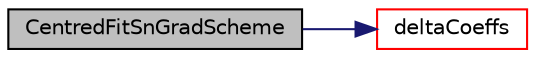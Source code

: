 digraph "CentredFitSnGradScheme"
{
  bgcolor="transparent";
  edge [fontname="Helvetica",fontsize="10",labelfontname="Helvetica",labelfontsize="10"];
  node [fontname="Helvetica",fontsize="10",shape=record];
  rankdir="LR";
  Node0 [label="CentredFitSnGradScheme",height=0.2,width=0.4,color="black", fillcolor="grey75", style="filled", fontcolor="black"];
  Node0 -> Node1 [color="midnightblue",fontsize="10",style="solid",fontname="Helvetica"];
  Node1 [label="deltaCoeffs",height=0.2,width=0.4,color="red",URL="$a23409.html#a667ebdf633f1e589149d9502f9b566b0",tooltip="Return the interpolation weighting factors for the given field. "];
}
